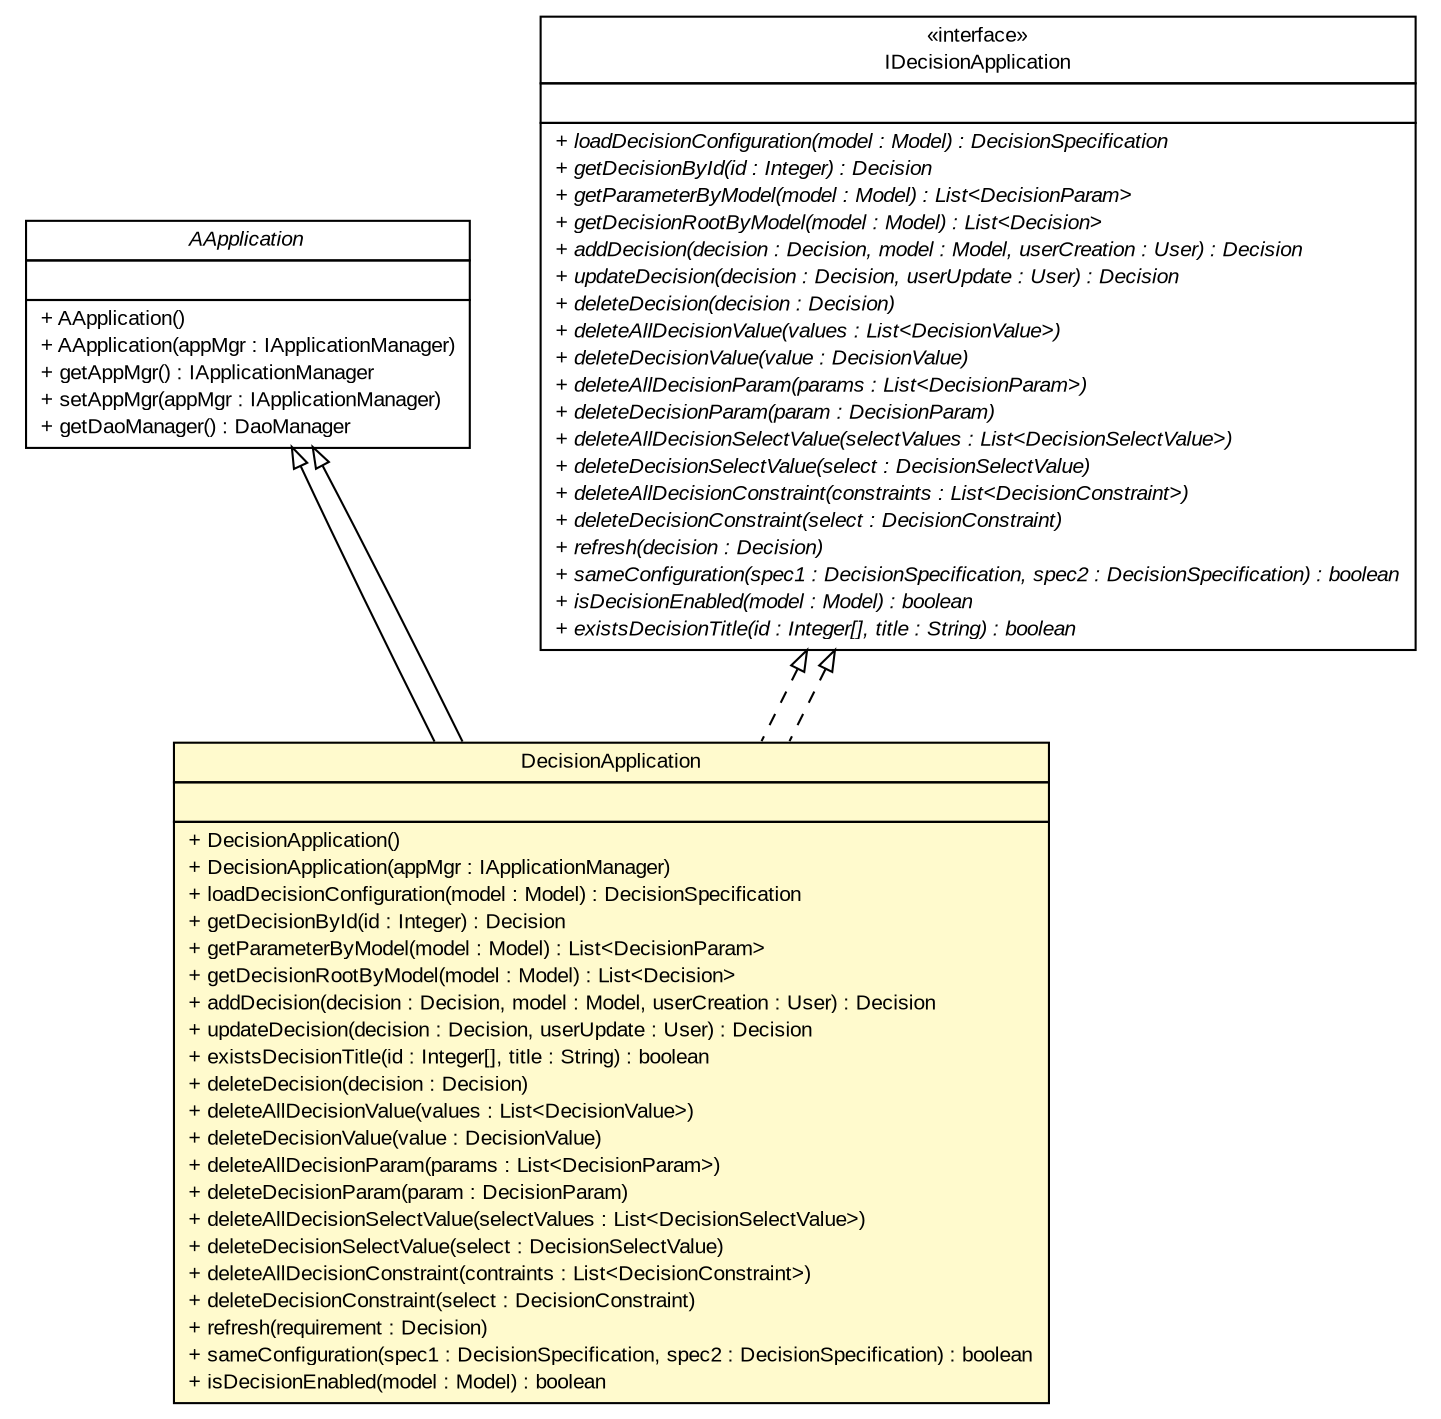 #!/usr/local/bin/dot
#
# Class diagram 
# Generated by UMLGraph version R5_6-24-gf6e263 (http://www.umlgraph.org/)
#

digraph G {
	edge [fontname="arial",fontsize=10,labelfontname="arial",labelfontsize=10];
	node [fontname="arial",fontsize=10,shape=plaintext];
	nodesep=0.25;
	ranksep=0.5;
	// gov.sandia.cf.application.AApplication
	c86712 [label=<<table title="gov.sandia.cf.application.AApplication" border="0" cellborder="1" cellspacing="0" cellpadding="2" port="p" href="../AApplication.html">
		<tr><td><table border="0" cellspacing="0" cellpadding="1">
<tr><td align="center" balign="center"><font face="arial italic"> AApplication </font></td></tr>
		</table></td></tr>
		<tr><td><table border="0" cellspacing="0" cellpadding="1">
<tr><td align="left" balign="left">  </td></tr>
		</table></td></tr>
		<tr><td><table border="0" cellspacing="0" cellpadding="1">
<tr><td align="left" balign="left"> + AApplication() </td></tr>
<tr><td align="left" balign="left"> + AApplication(appMgr : IApplicationManager) </td></tr>
<tr><td align="left" balign="left"> + getAppMgr() : IApplicationManager </td></tr>
<tr><td align="left" balign="left"> + setAppMgr(appMgr : IApplicationManager) </td></tr>
<tr><td align="left" balign="left"> + getDaoManager() : DaoManager </td></tr>
		</table></td></tr>
		</table>>, URL="../AApplication.html", fontname="arial", fontcolor="black", fontsize=10.0];
	// gov.sandia.cf.application.IDecisionApplication
	c86773 [label=<<table title="gov.sandia.cf.application.IDecisionApplication" border="0" cellborder="1" cellspacing="0" cellpadding="2" port="p" href="../IDecisionApplication.html">
		<tr><td><table border="0" cellspacing="0" cellpadding="1">
<tr><td align="center" balign="center"> &#171;interface&#187; </td></tr>
<tr><td align="center" balign="center"> IDecisionApplication </td></tr>
		</table></td></tr>
		<tr><td><table border="0" cellspacing="0" cellpadding="1">
<tr><td align="left" balign="left">  </td></tr>
		</table></td></tr>
		<tr><td><table border="0" cellspacing="0" cellpadding="1">
<tr><td align="left" balign="left"><font face="arial italic" point-size="10.0"> + loadDecisionConfiguration(model : Model) : DecisionSpecification </font></td></tr>
<tr><td align="left" balign="left"><font face="arial italic" point-size="10.0"> + getDecisionById(id : Integer) : Decision </font></td></tr>
<tr><td align="left" balign="left"><font face="arial italic" point-size="10.0"> + getParameterByModel(model : Model) : List&lt;DecisionParam&gt; </font></td></tr>
<tr><td align="left" balign="left"><font face="arial italic" point-size="10.0"> + getDecisionRootByModel(model : Model) : List&lt;Decision&gt; </font></td></tr>
<tr><td align="left" balign="left"><font face="arial italic" point-size="10.0"> + addDecision(decision : Decision, model : Model, userCreation : User) : Decision </font></td></tr>
<tr><td align="left" balign="left"><font face="arial italic" point-size="10.0"> + updateDecision(decision : Decision, userUpdate : User) : Decision </font></td></tr>
<tr><td align="left" balign="left"><font face="arial italic" point-size="10.0"> + deleteDecision(decision : Decision) </font></td></tr>
<tr><td align="left" balign="left"><font face="arial italic" point-size="10.0"> + deleteAllDecisionValue(values : List&lt;DecisionValue&gt;) </font></td></tr>
<tr><td align="left" balign="left"><font face="arial italic" point-size="10.0"> + deleteDecisionValue(value : DecisionValue) </font></td></tr>
<tr><td align="left" balign="left"><font face="arial italic" point-size="10.0"> + deleteAllDecisionParam(params : List&lt;DecisionParam&gt;) </font></td></tr>
<tr><td align="left" balign="left"><font face="arial italic" point-size="10.0"> + deleteDecisionParam(param : DecisionParam) </font></td></tr>
<tr><td align="left" balign="left"><font face="arial italic" point-size="10.0"> + deleteAllDecisionSelectValue(selectValues : List&lt;DecisionSelectValue&gt;) </font></td></tr>
<tr><td align="left" balign="left"><font face="arial italic" point-size="10.0"> + deleteDecisionSelectValue(select : DecisionSelectValue) </font></td></tr>
<tr><td align="left" balign="left"><font face="arial italic" point-size="10.0"> + deleteAllDecisionConstraint(constraints : List&lt;DecisionConstraint&gt;) </font></td></tr>
<tr><td align="left" balign="left"><font face="arial italic" point-size="10.0"> + deleteDecisionConstraint(select : DecisionConstraint) </font></td></tr>
<tr><td align="left" balign="left"><font face="arial italic" point-size="10.0"> + refresh(decision : Decision) </font></td></tr>
<tr><td align="left" balign="left"><font face="arial italic" point-size="10.0"> + sameConfiguration(spec1 : DecisionSpecification, spec2 : DecisionSpecification) : boolean </font></td></tr>
<tr><td align="left" balign="left"><font face="arial italic" point-size="10.0"> + isDecisionEnabled(model : Model) : boolean </font></td></tr>
<tr><td align="left" balign="left"><font face="arial italic" point-size="10.0"> + existsDecisionTitle(id : Integer[], title : String) : boolean </font></td></tr>
		</table></td></tr>
		</table>>, URL="../IDecisionApplication.html", fontname="arial", fontcolor="black", fontsize=10.0];
	// gov.sandia.cf.application.impl.DecisionApplication
	c86786 [label=<<table title="gov.sandia.cf.application.impl.DecisionApplication" border="0" cellborder="1" cellspacing="0" cellpadding="2" port="p" bgcolor="lemonChiffon" href="./DecisionApplication.html">
		<tr><td><table border="0" cellspacing="0" cellpadding="1">
<tr><td align="center" balign="center"> DecisionApplication </td></tr>
		</table></td></tr>
		<tr><td><table border="0" cellspacing="0" cellpadding="1">
<tr><td align="left" balign="left">  </td></tr>
		</table></td></tr>
		<tr><td><table border="0" cellspacing="0" cellpadding="1">
<tr><td align="left" balign="left"> + DecisionApplication() </td></tr>
<tr><td align="left" balign="left"> + DecisionApplication(appMgr : IApplicationManager) </td></tr>
<tr><td align="left" balign="left"> + loadDecisionConfiguration(model : Model) : DecisionSpecification </td></tr>
<tr><td align="left" balign="left"> + getDecisionById(id : Integer) : Decision </td></tr>
<tr><td align="left" balign="left"> + getParameterByModel(model : Model) : List&lt;DecisionParam&gt; </td></tr>
<tr><td align="left" balign="left"> + getDecisionRootByModel(model : Model) : List&lt;Decision&gt; </td></tr>
<tr><td align="left" balign="left"> + addDecision(decision : Decision, model : Model, userCreation : User) : Decision </td></tr>
<tr><td align="left" balign="left"> + updateDecision(decision : Decision, userUpdate : User) : Decision </td></tr>
<tr><td align="left" balign="left"> + existsDecisionTitle(id : Integer[], title : String) : boolean </td></tr>
<tr><td align="left" balign="left"> + deleteDecision(decision : Decision) </td></tr>
<tr><td align="left" balign="left"> + deleteAllDecisionValue(values : List&lt;DecisionValue&gt;) </td></tr>
<tr><td align="left" balign="left"> + deleteDecisionValue(value : DecisionValue) </td></tr>
<tr><td align="left" balign="left"> + deleteAllDecisionParam(params : List&lt;DecisionParam&gt;) </td></tr>
<tr><td align="left" balign="left"> + deleteDecisionParam(param : DecisionParam) </td></tr>
<tr><td align="left" balign="left"> + deleteAllDecisionSelectValue(selectValues : List&lt;DecisionSelectValue&gt;) </td></tr>
<tr><td align="left" balign="left"> + deleteDecisionSelectValue(select : DecisionSelectValue) </td></tr>
<tr><td align="left" balign="left"> + deleteAllDecisionConstraint(contraints : List&lt;DecisionConstraint&gt;) </td></tr>
<tr><td align="left" balign="left"> + deleteDecisionConstraint(select : DecisionConstraint) </td></tr>
<tr><td align="left" balign="left"> + refresh(requirement : Decision) </td></tr>
<tr><td align="left" balign="left"> + sameConfiguration(spec1 : DecisionSpecification, spec2 : DecisionSpecification) : boolean </td></tr>
<tr><td align="left" balign="left"> + isDecisionEnabled(model : Model) : boolean </td></tr>
		</table></td></tr>
		</table>>, URL="./DecisionApplication.html", fontname="arial", fontcolor="black", fontsize=10.0];
	//gov.sandia.cf.application.impl.DecisionApplication extends gov.sandia.cf.application.AApplication
	c86712:p -> c86786:p [dir=back,arrowtail=empty];
	//gov.sandia.cf.application.impl.DecisionApplication implements gov.sandia.cf.application.IDecisionApplication
	c86773:p -> c86786:p [dir=back,arrowtail=empty,style=dashed];
	//gov.sandia.cf.application.impl.DecisionApplication extends gov.sandia.cf.application.AApplication
	c86712:p -> c86786:p [dir=back,arrowtail=empty];
	//gov.sandia.cf.application.impl.DecisionApplication implements gov.sandia.cf.application.IDecisionApplication
	c86773:p -> c86786:p [dir=back,arrowtail=empty,style=dashed];
}

